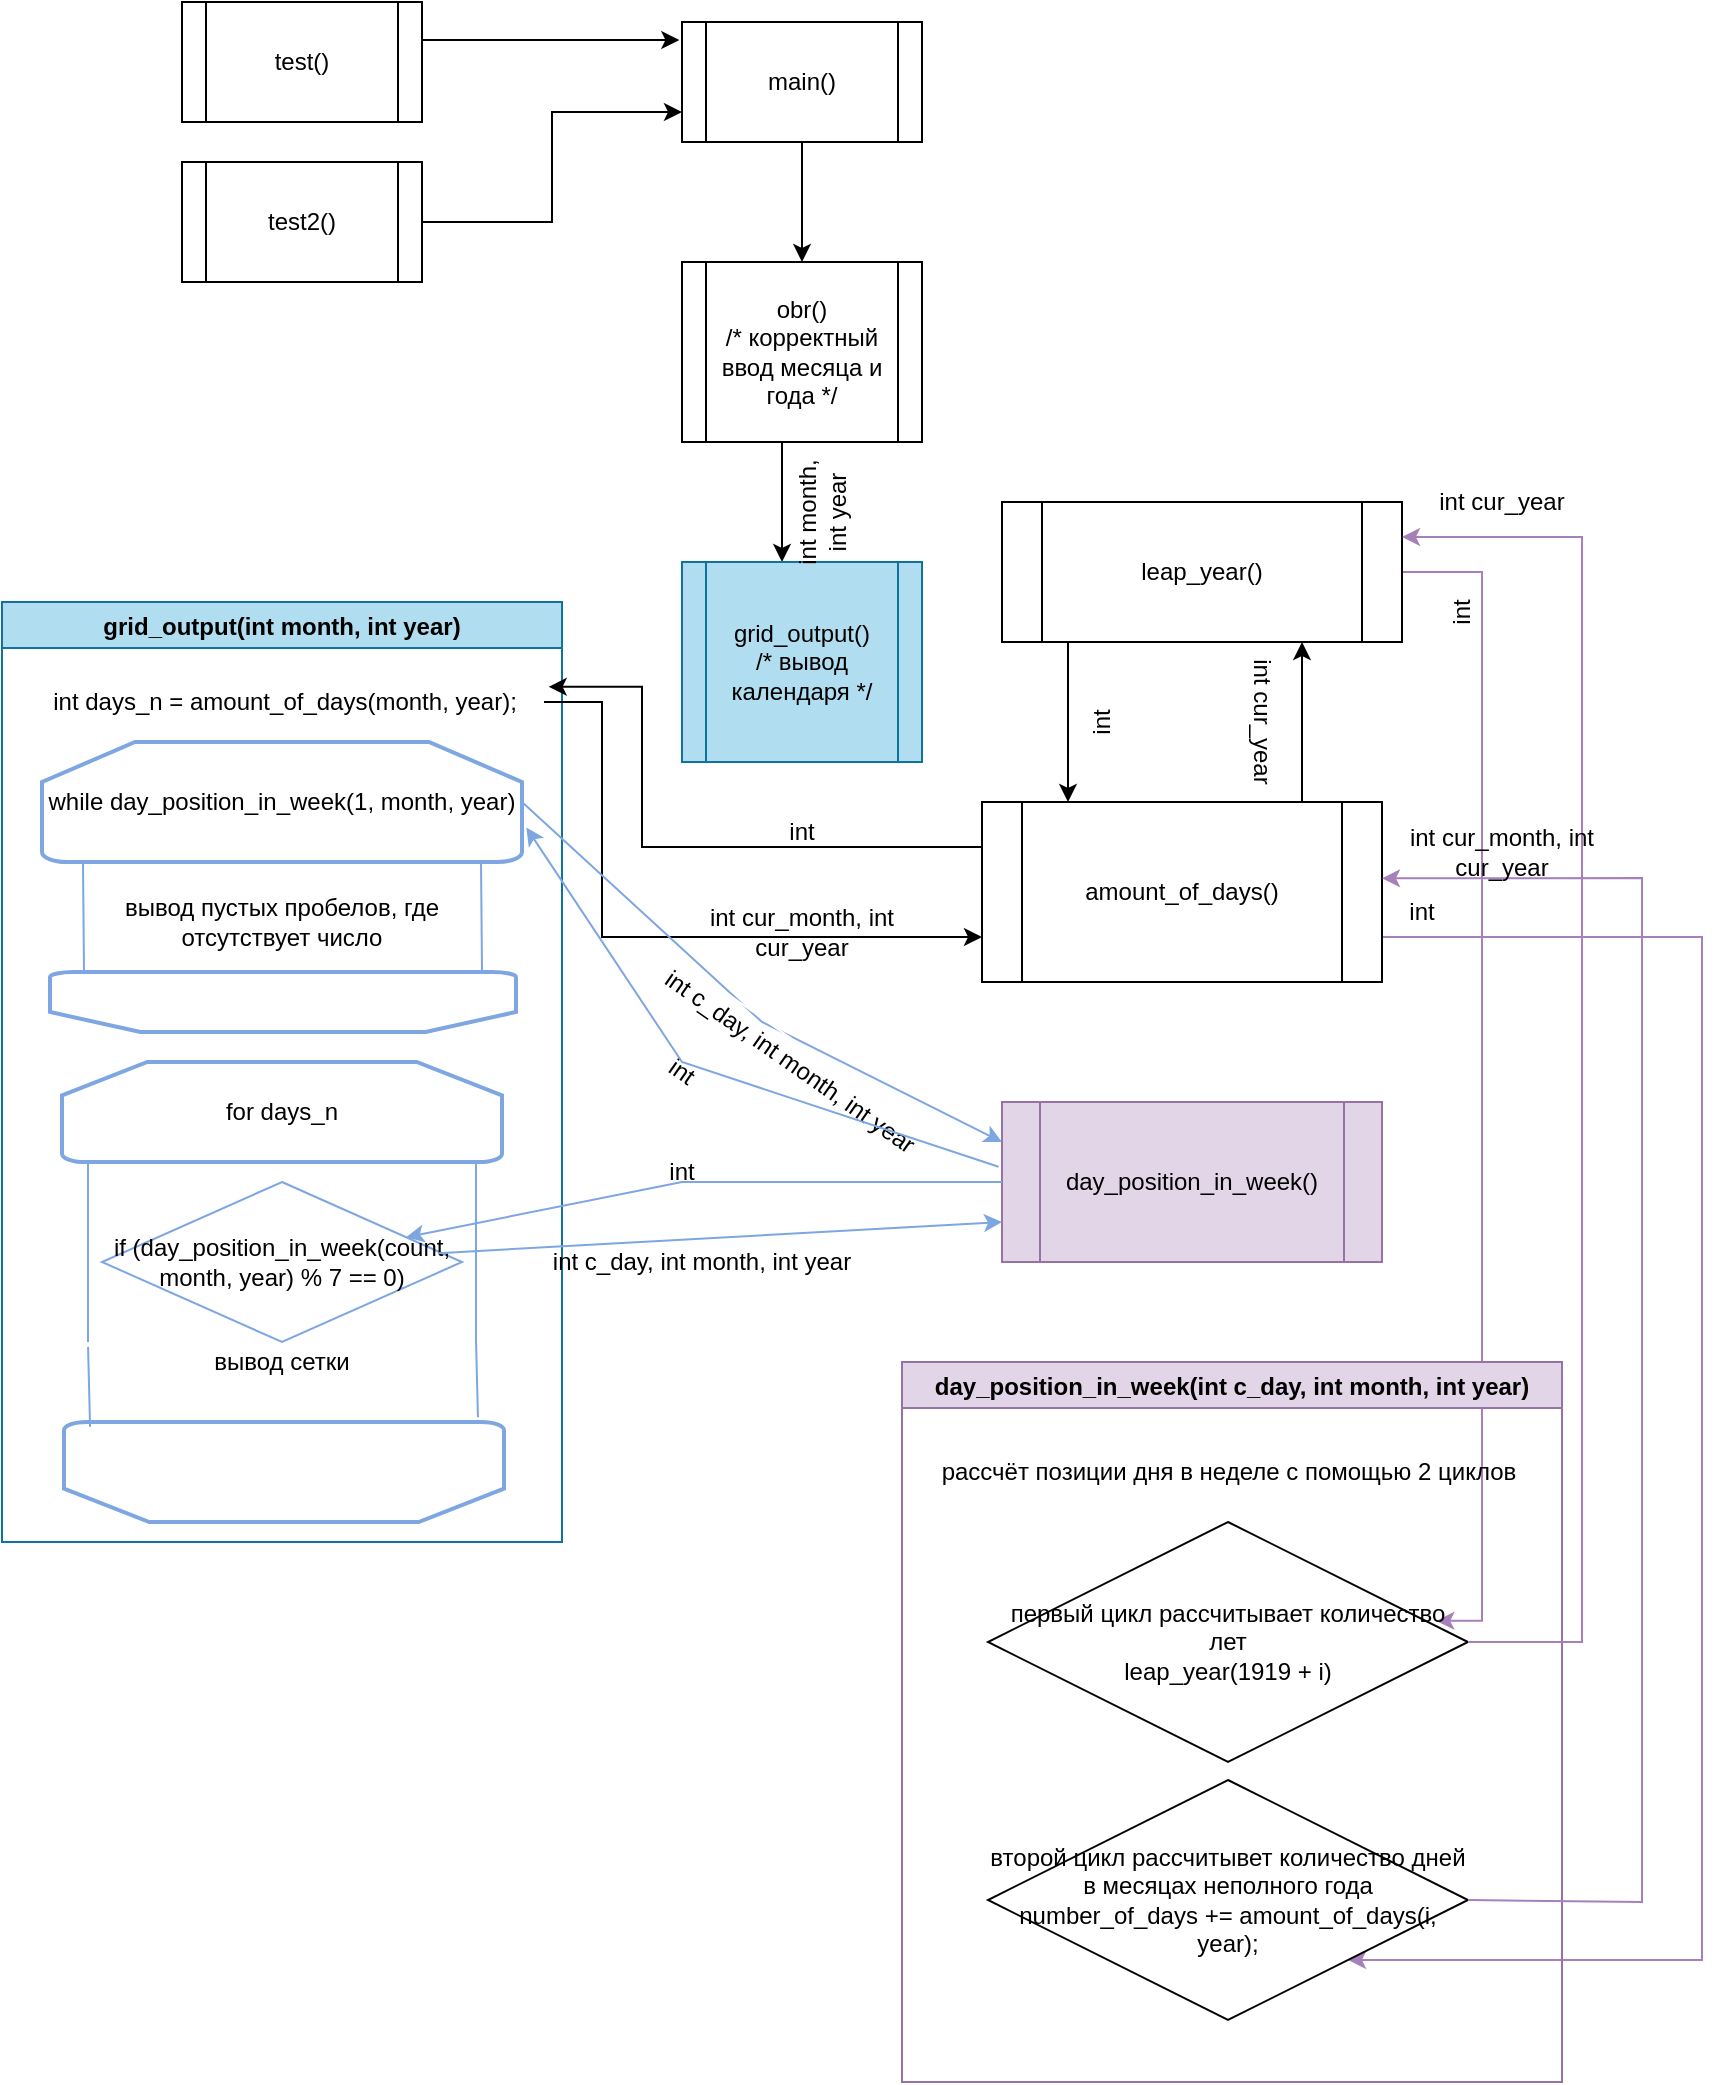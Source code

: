 <mxfile version="20.5.1" type="github">
  <diagram id="XAxntFZM6T8HPxiPiH6y" name="Страница 1">
    <mxGraphModel dx="1038" dy="579" grid="1" gridSize="10" guides="1" tooltips="1" connect="1" arrows="1" fold="1" page="1" pageScale="1" pageWidth="827" pageHeight="1169" math="0" shadow="0">
      <root>
        <mxCell id="0" />
        <mxCell id="1" parent="0" />
        <mxCell id="mehWwJax71jicgtBtX2A-14" value="" style="edgeStyle=orthogonalEdgeStyle;rounded=0;orthogonalLoop=1;jettySize=auto;html=1;" parent="1" source="mehWwJax71jicgtBtX2A-1" target="mehWwJax71jicgtBtX2A-8" edge="1">
          <mxGeometry relative="1" as="geometry" />
        </mxCell>
        <mxCell id="mehWwJax71jicgtBtX2A-1" value="main()&lt;br&gt;" style="shape=process;whiteSpace=wrap;html=1;backgroundOutline=1;" parent="1" vertex="1">
          <mxGeometry x="360" y="170" width="120" height="60" as="geometry" />
        </mxCell>
        <mxCell id="mehWwJax71jicgtBtX2A-5" value="" style="edgeStyle=orthogonalEdgeStyle;rounded=0;orthogonalLoop=1;jettySize=auto;html=1;entryX=-0.011;entryY=0.15;entryDx=0;entryDy=0;entryPerimeter=0;" parent="1" source="mehWwJax71jicgtBtX2A-2" target="mehWwJax71jicgtBtX2A-1" edge="1">
          <mxGeometry relative="1" as="geometry">
            <mxPoint x="320" y="160" as="targetPoint" />
            <Array as="points">
              <mxPoint x="260" y="179" />
              <mxPoint x="260" y="179" />
            </Array>
          </mxGeometry>
        </mxCell>
        <mxCell id="mehWwJax71jicgtBtX2A-2" value="test()" style="shape=process;whiteSpace=wrap;html=1;backgroundOutline=1;" parent="1" vertex="1">
          <mxGeometry x="110" y="160" width="120" height="60" as="geometry" />
        </mxCell>
        <mxCell id="mehWwJax71jicgtBtX2A-7" value="" style="edgeStyle=orthogonalEdgeStyle;rounded=0;orthogonalLoop=1;jettySize=auto;html=1;entryX=0;entryY=0.75;entryDx=0;entryDy=0;" parent="1" source="mehWwJax71jicgtBtX2A-3" target="mehWwJax71jicgtBtX2A-1" edge="1">
          <mxGeometry relative="1" as="geometry">
            <mxPoint x="330" y="270" as="targetPoint" />
            <Array as="points">
              <mxPoint x="295" y="270" />
              <mxPoint x="295" y="215" />
            </Array>
          </mxGeometry>
        </mxCell>
        <mxCell id="mehWwJax71jicgtBtX2A-3" value="test2()" style="shape=process;whiteSpace=wrap;html=1;backgroundOutline=1;" parent="1" vertex="1">
          <mxGeometry x="110" y="240" width="120" height="60" as="geometry" />
        </mxCell>
        <mxCell id="mehWwJax71jicgtBtX2A-11" value="" style="edgeStyle=orthogonalEdgeStyle;rounded=0;orthogonalLoop=1;jettySize=auto;html=1;" parent="1" source="mehWwJax71jicgtBtX2A-8" target="mehWwJax71jicgtBtX2A-10" edge="1">
          <mxGeometry relative="1" as="geometry">
            <Array as="points">
              <mxPoint x="410" y="410" />
              <mxPoint x="410" y="410" />
            </Array>
          </mxGeometry>
        </mxCell>
        <mxCell id="mehWwJax71jicgtBtX2A-8" value="obr()&lt;br&gt;/* корректный ввод месяца и года */" style="shape=process;whiteSpace=wrap;html=1;backgroundOutline=1;" parent="1" vertex="1">
          <mxGeometry x="360" y="290" width="120" height="90" as="geometry" />
        </mxCell>
        <mxCell id="mehWwJax71jicgtBtX2A-10" value="grid_output()&lt;br&gt;/* вывод календаря */" style="shape=process;whiteSpace=wrap;html=1;backgroundOutline=1;fillColor=#b1ddf0;strokeColor=#10739e;" parent="1" vertex="1">
          <mxGeometry x="360" y="440" width="120" height="100" as="geometry" />
        </mxCell>
        <mxCell id="mehWwJax71jicgtBtX2A-15" value="int month, int&amp;nbsp;year" style="text;html=1;strokeColor=none;fillColor=none;align=center;verticalAlign=middle;whiteSpace=wrap;rounded=0;rotation=-90;" parent="1" vertex="1">
          <mxGeometry x="400" y="400" width="60" height="30" as="geometry" />
        </mxCell>
        <mxCell id="mehWwJax71jicgtBtX2A-18" value="grid_output(int month, int year)" style="swimlane;fillColor=#b1ddf0;strokeColor=#10739e;" parent="1" vertex="1">
          <mxGeometry x="20" y="460" width="280" height="470" as="geometry" />
        </mxCell>
        <mxCell id="mehWwJax71jicgtBtX2A-19" value="int days_n = amount_of_days(month, year);" style="text;html=1;align=center;verticalAlign=middle;resizable=0;points=[];autosize=1;strokeColor=none;fillColor=none;" parent="mehWwJax71jicgtBtX2A-18" vertex="1">
          <mxGeometry x="11" y="35" width="260" height="30" as="geometry" />
        </mxCell>
        <mxCell id="mehWwJax71jicgtBtX2A-22" value="&lt;br&gt;" style="strokeWidth=2;html=1;shape=mxgraph.flowchart.loop_limit;whiteSpace=wrap;rotation=-180;strokeColor=#7EA6E0;" parent="mehWwJax71jicgtBtX2A-18" vertex="1">
          <mxGeometry x="31" y="410" width="220" height="50" as="geometry" />
        </mxCell>
        <mxCell id="mehWwJax71jicgtBtX2A-23" value="while&amp;nbsp;day_position_in_week(1, month, year)" style="strokeWidth=2;html=1;shape=mxgraph.flowchart.loop_limit;whiteSpace=wrap;strokeColor=#7EA6E0;" parent="mehWwJax71jicgtBtX2A-18" vertex="1">
          <mxGeometry x="20" y="70" width="240" height="60" as="geometry" />
        </mxCell>
        <mxCell id="mehWwJax71jicgtBtX2A-24" value="&lt;br&gt;" style="strokeWidth=2;html=1;shape=mxgraph.flowchart.loop_limit;whiteSpace=wrap;rotation=-180;strokeColor=#7EA6E0;" parent="mehWwJax71jicgtBtX2A-18" vertex="1">
          <mxGeometry x="24" y="185" width="233" height="30" as="geometry" />
        </mxCell>
        <mxCell id="mehWwJax71jicgtBtX2A-20" value="for days_n" style="strokeWidth=2;html=1;shape=mxgraph.flowchart.loop_limit;whiteSpace=wrap;strokeColor=#7EA6E0;" parent="mehWwJax71jicgtBtX2A-18" vertex="1">
          <mxGeometry x="30" y="230" width="220" height="50" as="geometry" />
        </mxCell>
        <mxCell id="mehWwJax71jicgtBtX2A-27" value="" style="shape=link;html=1;rounded=0;entryX=0.5;entryY=1;entryDx=0;entryDy=0;entryPerimeter=0;exitX=0.5;exitY=1;exitDx=0;exitDy=0;exitPerimeter=0;fillColor=#99FF33;strokeColor=#7EA6E0;width=194;startArrow=none;" parent="mehWwJax71jicgtBtX2A-18" source="mehWwJax71jicgtBtX2A-34" target="mehWwJax71jicgtBtX2A-20" edge="1">
          <mxGeometry width="100" relative="1" as="geometry">
            <mxPoint x="150" y="210" as="sourcePoint" />
            <mxPoint x="250" y="210" as="targetPoint" />
          </mxGeometry>
        </mxCell>
        <mxCell id="mehWwJax71jicgtBtX2A-31" value="" style="shape=link;html=1;rounded=0;strokeColor=#7EA6E0;fillColor=#99FF33;exitX=0.5;exitY=1;exitDx=0;exitDy=0;exitPerimeter=0;width=199;endArrow=none;entryX=0.5;entryY=1;entryDx=0;entryDy=0;entryPerimeter=0;" parent="mehWwJax71jicgtBtX2A-18" source="mehWwJax71jicgtBtX2A-23" target="mehWwJax71jicgtBtX2A-24" edge="1">
          <mxGeometry width="100" relative="1" as="geometry">
            <mxPoint x="160" y="590" as="sourcePoint" />
            <mxPoint x="140" y="170" as="targetPoint" />
          </mxGeometry>
        </mxCell>
        <mxCell id="mehWwJax71jicgtBtX2A-32" value="вывод пустых пробелов, где отсутствует число" style="text;html=1;strokeColor=none;fillColor=none;align=center;verticalAlign=middle;whiteSpace=wrap;rounded=0;" parent="mehWwJax71jicgtBtX2A-18" vertex="1">
          <mxGeometry x="60" y="140" width="160" height="40" as="geometry" />
        </mxCell>
        <mxCell id="mehWwJax71jicgtBtX2A-37" value="вывод сетки" style="text;html=1;strokeColor=none;fillColor=none;align=center;verticalAlign=middle;whiteSpace=wrap;rounded=0;" parent="mehWwJax71jicgtBtX2A-18" vertex="1">
          <mxGeometry x="83" y="370" width="114" height="20" as="geometry" />
        </mxCell>
        <mxCell id="mehWwJax71jicgtBtX2A-34" value="if (day_position_in_week(count, month, year) % 7 == 0)" style="rhombus;whiteSpace=wrap;html=1;strokeColor=#7EA6E0;" parent="mehWwJax71jicgtBtX2A-18" vertex="1">
          <mxGeometry x="50" y="290" width="180" height="80" as="geometry" />
        </mxCell>
        <mxCell id="mehWwJax71jicgtBtX2A-38" value="" style="shape=link;html=1;rounded=0;entryX=0.5;entryY=1;entryDx=0;entryDy=0;entryPerimeter=0;exitX=0.5;exitY=1;exitDx=0;exitDy=0;exitPerimeter=0;fillColor=#99FF33;strokeColor=#7EA6E0;width=194;endArrow=none;" parent="mehWwJax71jicgtBtX2A-18" source="mehWwJax71jicgtBtX2A-22" target="mehWwJax71jicgtBtX2A-34" edge="1">
          <mxGeometry width="100" relative="1" as="geometry">
            <mxPoint x="161" y="870" as="sourcePoint" />
            <mxPoint x="160" y="740" as="targetPoint" />
          </mxGeometry>
        </mxCell>
        <mxCell id="mehWwJax71jicgtBtX2A-43" value="" style="edgeStyle=orthogonalEdgeStyle;rounded=0;orthogonalLoop=1;jettySize=auto;html=1;strokeColor=#000000;fillColor=#99FF33;entryX=1.009;entryY=0.247;entryDx=0;entryDy=0;entryPerimeter=0;exitX=0;exitY=0.25;exitDx=0;exitDy=0;" parent="1" source="mehWwJax71jicgtBtX2A-39" target="mehWwJax71jicgtBtX2A-19" edge="1">
          <mxGeometry relative="1" as="geometry">
            <mxPoint x="405" y="645" as="targetPoint" />
            <Array as="points">
              <mxPoint x="340" y="583" />
              <mxPoint x="340" y="502" />
            </Array>
          </mxGeometry>
        </mxCell>
        <mxCell id="mehWwJax71jicgtBtX2A-52" value="" style="edgeStyle=orthogonalEdgeStyle;rounded=0;orthogonalLoop=1;jettySize=auto;html=1;strokeColor=#000000;fillColor=#99FF33;entryX=0.75;entryY=1;entryDx=0;entryDy=0;" parent="1" source="mehWwJax71jicgtBtX2A-39" target="mehWwJax71jicgtBtX2A-47" edge="1">
          <mxGeometry relative="1" as="geometry">
            <mxPoint x="620" y="505" as="targetPoint" />
            <Array as="points">
              <mxPoint x="670" y="580" />
              <mxPoint x="670" y="580" />
            </Array>
          </mxGeometry>
        </mxCell>
        <mxCell id="WZpPwPvyVS9dIQ1-ObzD-6" value="" style="edgeStyle=orthogonalEdgeStyle;rounded=0;orthogonalLoop=1;jettySize=auto;html=1;strokeColor=#A680B8;entryX=1;entryY=1;entryDx=0;entryDy=0;exitX=1;exitY=0.75;exitDx=0;exitDy=0;" edge="1" parent="1" source="mehWwJax71jicgtBtX2A-39" target="mehWwJax71jicgtBtX2A-100">
          <mxGeometry relative="1" as="geometry">
            <mxPoint x="850" y="605" as="targetPoint" />
            <Array as="points">
              <mxPoint x="870" y="628" />
              <mxPoint x="870" y="1139" />
            </Array>
          </mxGeometry>
        </mxCell>
        <mxCell id="mehWwJax71jicgtBtX2A-39" value="amount_of_days()" style="shape=process;whiteSpace=wrap;html=1;backgroundOutline=1;strokeColor=#000000;" parent="1" vertex="1">
          <mxGeometry x="510" y="560" width="200" height="90" as="geometry" />
        </mxCell>
        <mxCell id="mehWwJax71jicgtBtX2A-44" value="" style="edgeStyle=orthogonalEdgeStyle;rounded=0;orthogonalLoop=1;jettySize=auto;html=1;strokeColor=#000000;fillColor=#99FF33;entryX=0;entryY=0.75;entryDx=0;entryDy=0;" parent="1" source="mehWwJax71jicgtBtX2A-19" target="mehWwJax71jicgtBtX2A-39" edge="1">
          <mxGeometry relative="1" as="geometry">
            <Array as="points">
              <mxPoint x="320" y="510" />
              <mxPoint x="320" y="628" />
            </Array>
          </mxGeometry>
        </mxCell>
        <mxCell id="mehWwJax71jicgtBtX2A-45" value="int cur_month, int cur_year" style="text;html=1;strokeColor=none;fillColor=none;align=center;verticalAlign=middle;whiteSpace=wrap;rounded=0;" parent="1" vertex="1">
          <mxGeometry x="350" y="620" width="140" height="10" as="geometry" />
        </mxCell>
        <mxCell id="mehWwJax71jicgtBtX2A-46" value="int" style="text;html=1;strokeColor=none;fillColor=none;align=center;verticalAlign=middle;whiteSpace=wrap;rounded=0;" parent="1" vertex="1">
          <mxGeometry x="390" y="560" width="60" height="30" as="geometry" />
        </mxCell>
        <mxCell id="mehWwJax71jicgtBtX2A-49" value="" style="edgeStyle=orthogonalEdgeStyle;rounded=0;orthogonalLoop=1;jettySize=auto;html=1;strokeColor=#000000;fillColor=#99FF33;entryX=0.215;entryY=0;entryDx=0;entryDy=0;entryPerimeter=0;" parent="1" source="mehWwJax71jicgtBtX2A-47" target="mehWwJax71jicgtBtX2A-39" edge="1">
          <mxGeometry relative="1" as="geometry">
            <mxPoint x="620" y="565" as="targetPoint" />
            <Array as="points">
              <mxPoint x="553" y="520" />
              <mxPoint x="553" y="520" />
            </Array>
          </mxGeometry>
        </mxCell>
        <mxCell id="WZpPwPvyVS9dIQ1-ObzD-2" value="" style="edgeStyle=orthogonalEdgeStyle;rounded=0;orthogonalLoop=1;jettySize=auto;html=1;strokeColor=#A680B8;entryX=0.934;entryY=0.412;entryDx=0;entryDy=0;entryPerimeter=0;exitX=1;exitY=0.5;exitDx=0;exitDy=0;" edge="1" parent="1" source="mehWwJax71jicgtBtX2A-47" target="mehWwJax71jicgtBtX2A-99">
          <mxGeometry relative="1" as="geometry">
            <mxPoint x="860" y="445" as="targetPoint" />
            <Array as="points">
              <mxPoint x="760" y="445" />
              <mxPoint x="760" y="969" />
            </Array>
          </mxGeometry>
        </mxCell>
        <mxCell id="mehWwJax71jicgtBtX2A-47" value="leap_year()" style="shape=process;whiteSpace=wrap;html=1;backgroundOutline=1;strokeColor=#000000;" parent="1" vertex="1">
          <mxGeometry x="520" y="410" width="200" height="70" as="geometry" />
        </mxCell>
        <mxCell id="mehWwJax71jicgtBtX2A-53" value="int cur_year" style="text;html=1;strokeColor=none;fillColor=none;align=center;verticalAlign=middle;whiteSpace=wrap;rounded=0;rotation=90;" parent="1" vertex="1">
          <mxGeometry x="600" y="510" width="100" height="20" as="geometry" />
        </mxCell>
        <mxCell id="mehWwJax71jicgtBtX2A-54" value="int" style="text;html=1;strokeColor=none;fillColor=none;align=center;verticalAlign=middle;whiteSpace=wrap;rounded=0;rotation=-90;" parent="1" vertex="1">
          <mxGeometry x="540" y="505" width="60" height="30" as="geometry" />
        </mxCell>
        <mxCell id="mehWwJax71jicgtBtX2A-56" value="day_position_in_week()" style="shape=process;whiteSpace=wrap;html=1;backgroundOutline=1;strokeColor=#9673a6;fillColor=#e1d5e7;" parent="1" vertex="1">
          <mxGeometry x="520" y="710" width="190" height="80" as="geometry" />
        </mxCell>
        <mxCell id="mehWwJax71jicgtBtX2A-60" value="int" style="text;html=1;strokeColor=none;fillColor=none;align=center;verticalAlign=middle;whiteSpace=wrap;rounded=0;rotation=0;" parent="1" vertex="1">
          <mxGeometry x="330" y="730" width="60" height="30" as="geometry" />
        </mxCell>
        <mxCell id="mehWwJax71jicgtBtX2A-61" value="int c_day, int month, int year" style="text;html=1;strokeColor=none;fillColor=none;align=center;verticalAlign=middle;whiteSpace=wrap;rounded=0;" parent="1" vertex="1">
          <mxGeometry x="290" y="780" width="160" height="20" as="geometry" />
        </mxCell>
        <mxCell id="mehWwJax71jicgtBtX2A-64" value="" style="endArrow=classic;html=1;rounded=0;strokeColor=#7EA6E0;fillColor=#99FF33;exitX=0.934;exitY=0.445;exitDx=0;exitDy=0;exitPerimeter=0;entryX=0;entryY=0.75;entryDx=0;entryDy=0;" parent="1" source="mehWwJax71jicgtBtX2A-34" target="mehWwJax71jicgtBtX2A-56" edge="1">
          <mxGeometry width="50" height="50" relative="1" as="geometry">
            <mxPoint x="310" y="730" as="sourcePoint" />
            <mxPoint x="360" y="680" as="targetPoint" />
          </mxGeometry>
        </mxCell>
        <mxCell id="mehWwJax71jicgtBtX2A-65" value="" style="endArrow=classic;html=1;rounded=0;strokeColor=#7EA6E0;fillColor=#99FF33;exitX=1;exitY=0.5;exitDx=0;exitDy=0;exitPerimeter=0;entryX=0;entryY=0.25;entryDx=0;entryDy=0;" parent="1" source="mehWwJax71jicgtBtX2A-23" target="mehWwJax71jicgtBtX2A-56" edge="1">
          <mxGeometry width="50" height="50" relative="1" as="geometry">
            <mxPoint x="248.12" y="795.6" as="sourcePoint" />
            <mxPoint x="530" y="780" as="targetPoint" />
            <Array as="points">
              <mxPoint x="400" y="670" />
            </Array>
          </mxGeometry>
        </mxCell>
        <mxCell id="mehWwJax71jicgtBtX2A-66" value="int c_day, int month, int year" style="text;html=1;strokeColor=#FFFFFF;fillColor=none;align=center;verticalAlign=middle;whiteSpace=wrap;rounded=0;rotation=35;" parent="1" vertex="1">
          <mxGeometry x="334" y="680" width="160" height="20" as="geometry" />
        </mxCell>
        <mxCell id="mehWwJax71jicgtBtX2A-67" value="" style="endArrow=classic;html=1;rounded=0;strokeColor=#7EA6E0;fillColor=#99FF33;exitX=0;exitY=0.5;exitDx=0;exitDy=0;" parent="1" source="mehWwJax71jicgtBtX2A-56" target="mehWwJax71jicgtBtX2A-34" edge="1">
          <mxGeometry width="50" height="50" relative="1" as="geometry">
            <mxPoint x="310" y="730" as="sourcePoint" />
            <mxPoint x="360" y="680" as="targetPoint" />
            <Array as="points">
              <mxPoint x="360" y="750" />
            </Array>
          </mxGeometry>
        </mxCell>
        <mxCell id="mehWwJax71jicgtBtX2A-68" value="int" style="text;html=1;strokeColor=none;fillColor=none;align=center;verticalAlign=middle;whiteSpace=wrap;rounded=0;rotation=35;" parent="1" vertex="1">
          <mxGeometry x="330" y="680" width="60" height="30" as="geometry" />
        </mxCell>
        <mxCell id="mehWwJax71jicgtBtX2A-69" value="" style="endArrow=classic;html=1;rounded=0;strokeColor=#7EA6E0;fillColor=#99FF33;exitX=-0.009;exitY=0.405;exitDx=0;exitDy=0;exitPerimeter=0;entryX=1.009;entryY=0.713;entryDx=0;entryDy=0;entryPerimeter=0;" parent="1" source="mehWwJax71jicgtBtX2A-56" target="mehWwJax71jicgtBtX2A-23" edge="1">
          <mxGeometry width="50" height="50" relative="1" as="geometry">
            <mxPoint x="310" y="730" as="sourcePoint" />
            <mxPoint x="360" y="680" as="targetPoint" />
            <Array as="points">
              <mxPoint x="360" y="690" />
            </Array>
          </mxGeometry>
        </mxCell>
        <mxCell id="mehWwJax71jicgtBtX2A-70" value="day_position_in_week(int c_day, int month, int year)" style="swimlane;fillColor=#e1d5e7;strokeColor=#9673a6;" parent="1" vertex="1">
          <mxGeometry x="470" y="840" width="330" height="360" as="geometry" />
        </mxCell>
        <mxCell id="mehWwJax71jicgtBtX2A-98" value="рассчёт позиции дня в неделе с помощью 2 циклов" style="text;html=1;align=center;verticalAlign=middle;resizable=0;points=[];autosize=1;strokeColor=none;fillColor=none;" parent="mehWwJax71jicgtBtX2A-70" vertex="1">
          <mxGeometry x="8" y="40" width="310" height="30" as="geometry" />
        </mxCell>
        <mxCell id="mehWwJax71jicgtBtX2A-99" value="первый цикл рассчитывает количество лет&lt;br&gt;leap_year(1919 + i)" style="rhombus;whiteSpace=wrap;html=1;strokeColor=#000000;" parent="mehWwJax71jicgtBtX2A-70" vertex="1">
          <mxGeometry x="43" y="80" width="240" height="120" as="geometry" />
        </mxCell>
        <mxCell id="mehWwJax71jicgtBtX2A-100" value="второй цикл рассчитывет количество дней в месяцах неполного года&lt;br&gt;number_of_days += amount_of_days(i, year);" style="rhombus;whiteSpace=wrap;html=1;strokeColor=#000000;" parent="mehWwJax71jicgtBtX2A-70" vertex="1">
          <mxGeometry x="43" y="209" width="240" height="120" as="geometry" />
        </mxCell>
        <mxCell id="mehWwJax71jicgtBtX2A-102" value="" style="edgeStyle=orthogonalEdgeStyle;rounded=0;orthogonalLoop=1;jettySize=auto;html=1;strokeColor=#A680B8;fillColor=#99FF33;entryX=1;entryY=0.25;entryDx=0;entryDy=0;" parent="1" source="mehWwJax71jicgtBtX2A-99" target="mehWwJax71jicgtBtX2A-47" edge="1">
          <mxGeometry relative="1" as="geometry">
            <mxPoint x="913" y="980" as="targetPoint" />
            <Array as="points">
              <mxPoint x="810" y="980" />
              <mxPoint x="810" y="428" />
            </Array>
          </mxGeometry>
        </mxCell>
        <mxCell id="mehWwJax71jicgtBtX2A-104" value="" style="endArrow=classic;html=1;rounded=0;strokeColor=#A680B8;fillColor=#99FF33;exitX=1;exitY=0.5;exitDx=0;exitDy=0;entryX=1;entryY=0.424;entryDx=0;entryDy=0;entryPerimeter=0;" parent="1" source="mehWwJax71jicgtBtX2A-100" target="mehWwJax71jicgtBtX2A-39" edge="1">
          <mxGeometry width="50" height="50" relative="1" as="geometry">
            <mxPoint x="890" y="1020" as="sourcePoint" />
            <mxPoint x="840" y="590" as="targetPoint" />
            <Array as="points">
              <mxPoint x="840" y="1110" />
              <mxPoint x="840" y="598" />
            </Array>
          </mxGeometry>
        </mxCell>
        <mxCell id="WZpPwPvyVS9dIQ1-ObzD-3" value="int" style="text;html=1;strokeColor=none;fillColor=none;align=center;verticalAlign=middle;whiteSpace=wrap;rounded=0;rotation=-90;" vertex="1" parent="1">
          <mxGeometry x="720" y="450" width="60" height="30" as="geometry" />
        </mxCell>
        <mxCell id="WZpPwPvyVS9dIQ1-ObzD-4" value="int cur_year" style="text;html=1;strokeColor=none;fillColor=none;align=center;verticalAlign=middle;whiteSpace=wrap;rounded=0;rotation=0;" vertex="1" parent="1">
          <mxGeometry x="720" y="400" width="100" height="20" as="geometry" />
        </mxCell>
        <mxCell id="WZpPwPvyVS9dIQ1-ObzD-7" value="int" style="text;html=1;strokeColor=none;fillColor=none;align=center;verticalAlign=middle;whiteSpace=wrap;rounded=0;" vertex="1" parent="1">
          <mxGeometry x="700" y="600" width="60" height="30" as="geometry" />
        </mxCell>
        <mxCell id="WZpPwPvyVS9dIQ1-ObzD-8" value="int cur_month, int cur_year" style="text;html=1;strokeColor=none;fillColor=none;align=center;verticalAlign=middle;whiteSpace=wrap;rounded=0;" vertex="1" parent="1">
          <mxGeometry x="700" y="580" width="140" height="10" as="geometry" />
        </mxCell>
      </root>
    </mxGraphModel>
  </diagram>
</mxfile>
